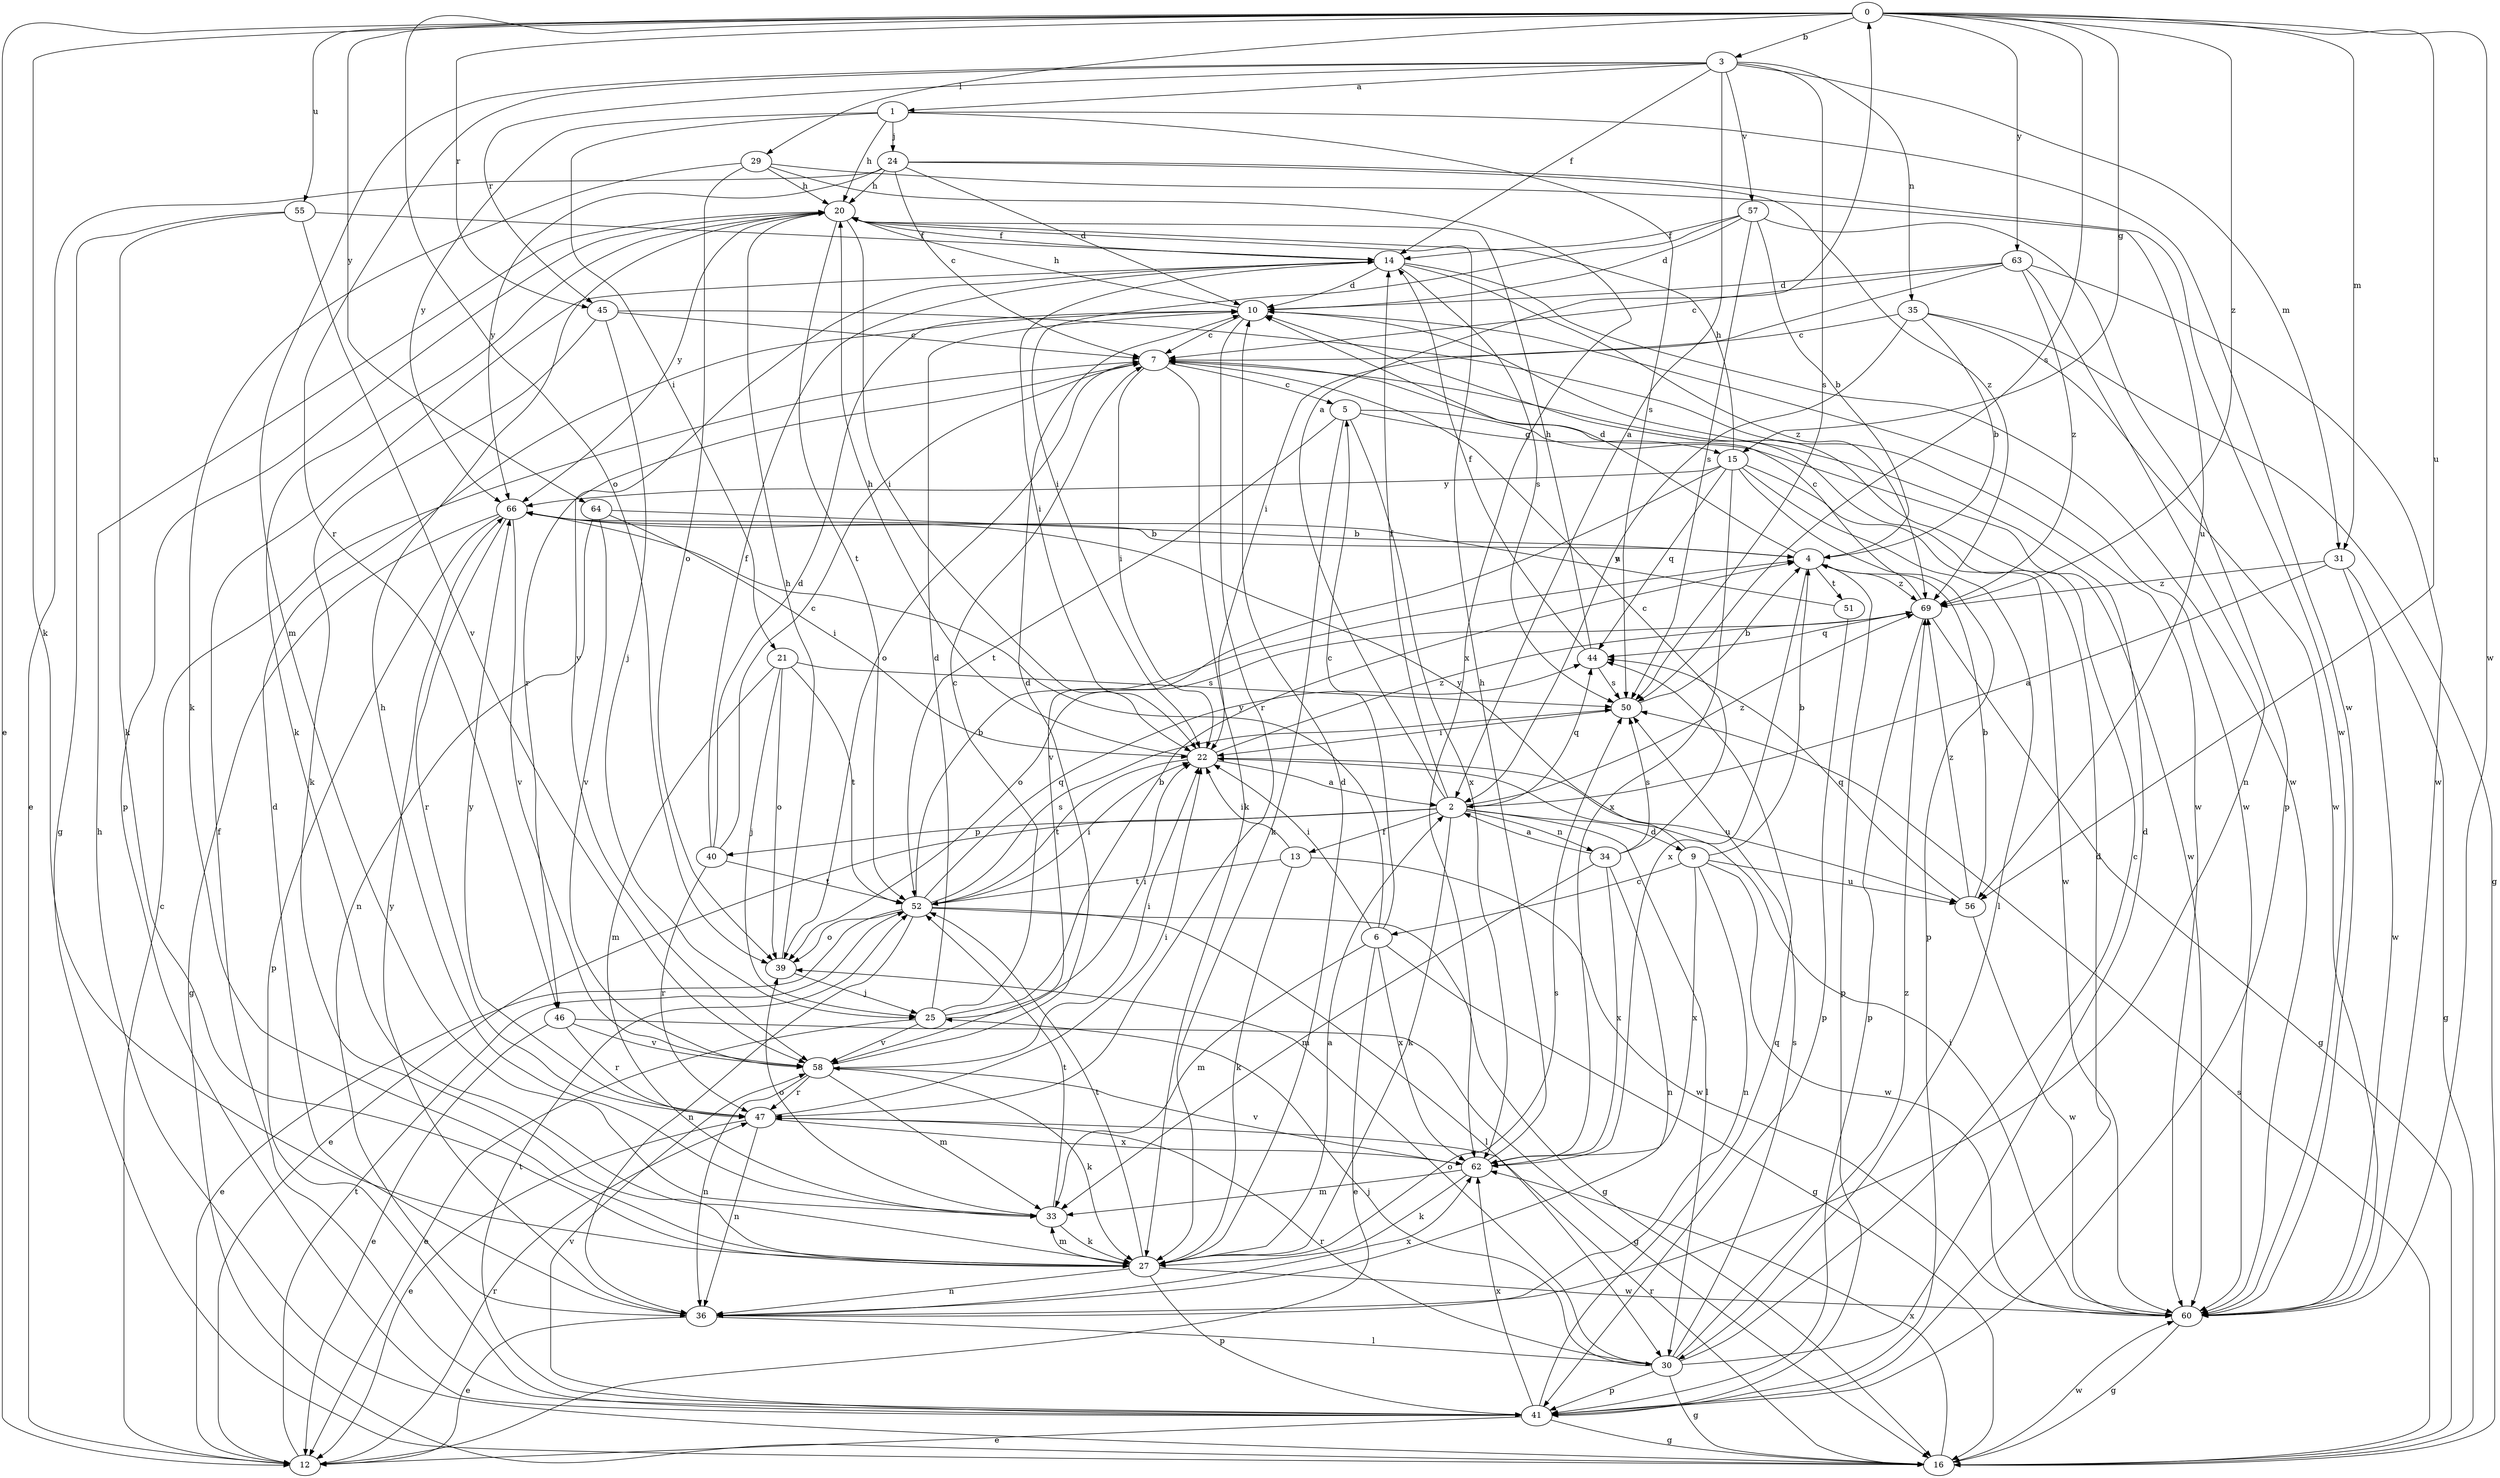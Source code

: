 strict digraph  {
0;
1;
2;
3;
4;
5;
6;
7;
9;
10;
12;
13;
14;
15;
16;
20;
21;
22;
24;
25;
27;
29;
30;
31;
33;
34;
35;
36;
39;
40;
41;
44;
45;
46;
47;
50;
51;
52;
55;
56;
57;
58;
60;
62;
63;
64;
66;
69;
0 -> 3  [label=b];
0 -> 12  [label=e];
0 -> 15  [label=g];
0 -> 27  [label=k];
0 -> 29  [label=l];
0 -> 31  [label=m];
0 -> 39  [label=o];
0 -> 45  [label=r];
0 -> 50  [label=s];
0 -> 55  [label=u];
0 -> 56  [label=u];
0 -> 60  [label=w];
0 -> 63  [label=y];
0 -> 64  [label=y];
0 -> 69  [label=z];
1 -> 20  [label=h];
1 -> 21  [label=i];
1 -> 24  [label=j];
1 -> 50  [label=s];
1 -> 60  [label=w];
1 -> 66  [label=y];
2 -> 0  [label=a];
2 -> 9  [label=d];
2 -> 12  [label=e];
2 -> 13  [label=f];
2 -> 14  [label=f];
2 -> 27  [label=k];
2 -> 30  [label=l];
2 -> 34  [label=n];
2 -> 40  [label=p];
2 -> 44  [label=q];
2 -> 69  [label=z];
3 -> 1  [label=a];
3 -> 2  [label=a];
3 -> 14  [label=f];
3 -> 31  [label=m];
3 -> 33  [label=m];
3 -> 35  [label=n];
3 -> 45  [label=r];
3 -> 46  [label=r];
3 -> 50  [label=s];
3 -> 57  [label=v];
4 -> 10  [label=d];
4 -> 41  [label=p];
4 -> 51  [label=t];
4 -> 62  [label=x];
4 -> 69  [label=z];
5 -> 15  [label=g];
5 -> 27  [label=k];
5 -> 52  [label=t];
5 -> 60  [label=w];
5 -> 62  [label=x];
6 -> 5  [label=c];
6 -> 12  [label=e];
6 -> 16  [label=g];
6 -> 22  [label=i];
6 -> 33  [label=m];
6 -> 62  [label=x];
6 -> 66  [label=y];
7 -> 5  [label=c];
7 -> 22  [label=i];
7 -> 27  [label=k];
7 -> 39  [label=o];
7 -> 46  [label=r];
9 -> 4  [label=b];
9 -> 6  [label=c];
9 -> 36  [label=n];
9 -> 56  [label=u];
9 -> 60  [label=w];
9 -> 62  [label=x];
9 -> 66  [label=y];
10 -> 7  [label=c];
10 -> 20  [label=h];
10 -> 47  [label=r];
10 -> 60  [label=w];
12 -> 7  [label=c];
12 -> 47  [label=r];
12 -> 52  [label=t];
13 -> 22  [label=i];
13 -> 27  [label=k];
13 -> 52  [label=t];
13 -> 60  [label=w];
14 -> 10  [label=d];
14 -> 22  [label=i];
14 -> 50  [label=s];
14 -> 58  [label=v];
14 -> 60  [label=w];
14 -> 69  [label=z];
15 -> 20  [label=h];
15 -> 30  [label=l];
15 -> 41  [label=p];
15 -> 44  [label=q];
15 -> 58  [label=v];
15 -> 60  [label=w];
15 -> 62  [label=x];
15 -> 66  [label=y];
16 -> 20  [label=h];
16 -> 47  [label=r];
16 -> 50  [label=s];
16 -> 60  [label=w];
16 -> 62  [label=x];
20 -> 14  [label=f];
20 -> 22  [label=i];
20 -> 27  [label=k];
20 -> 41  [label=p];
20 -> 52  [label=t];
20 -> 66  [label=y];
21 -> 25  [label=j];
21 -> 33  [label=m];
21 -> 39  [label=o];
21 -> 50  [label=s];
21 -> 52  [label=t];
22 -> 2  [label=a];
22 -> 20  [label=h];
22 -> 52  [label=t];
22 -> 56  [label=u];
22 -> 69  [label=z];
24 -> 7  [label=c];
24 -> 10  [label=d];
24 -> 12  [label=e];
24 -> 20  [label=h];
24 -> 60  [label=w];
24 -> 66  [label=y];
24 -> 69  [label=z];
25 -> 4  [label=b];
25 -> 7  [label=c];
25 -> 10  [label=d];
25 -> 12  [label=e];
25 -> 22  [label=i];
25 -> 58  [label=v];
27 -> 2  [label=a];
27 -> 10  [label=d];
27 -> 33  [label=m];
27 -> 36  [label=n];
27 -> 41  [label=p];
27 -> 50  [label=s];
27 -> 52  [label=t];
27 -> 60  [label=w];
29 -> 20  [label=h];
29 -> 27  [label=k];
29 -> 39  [label=o];
29 -> 56  [label=u];
29 -> 62  [label=x];
30 -> 7  [label=c];
30 -> 10  [label=d];
30 -> 16  [label=g];
30 -> 25  [label=j];
30 -> 39  [label=o];
30 -> 41  [label=p];
30 -> 47  [label=r];
30 -> 50  [label=s];
30 -> 69  [label=z];
31 -> 2  [label=a];
31 -> 16  [label=g];
31 -> 60  [label=w];
31 -> 69  [label=z];
33 -> 20  [label=h];
33 -> 27  [label=k];
33 -> 39  [label=o];
33 -> 52  [label=t];
34 -> 2  [label=a];
34 -> 7  [label=c];
34 -> 33  [label=m];
34 -> 36  [label=n];
34 -> 50  [label=s];
34 -> 62  [label=x];
35 -> 2  [label=a];
35 -> 4  [label=b];
35 -> 7  [label=c];
35 -> 16  [label=g];
35 -> 60  [label=w];
36 -> 10  [label=d];
36 -> 12  [label=e];
36 -> 30  [label=l];
36 -> 62  [label=x];
36 -> 66  [label=y];
39 -> 20  [label=h];
39 -> 25  [label=j];
40 -> 7  [label=c];
40 -> 10  [label=d];
40 -> 14  [label=f];
40 -> 47  [label=r];
40 -> 52  [label=t];
41 -> 10  [label=d];
41 -> 12  [label=e];
41 -> 14  [label=f];
41 -> 16  [label=g];
41 -> 44  [label=q];
41 -> 52  [label=t];
41 -> 58  [label=v];
41 -> 62  [label=x];
44 -> 14  [label=f];
44 -> 20  [label=h];
44 -> 50  [label=s];
45 -> 7  [label=c];
45 -> 25  [label=j];
45 -> 27  [label=k];
45 -> 60  [label=w];
46 -> 12  [label=e];
46 -> 16  [label=g];
46 -> 47  [label=r];
46 -> 58  [label=v];
47 -> 12  [label=e];
47 -> 22  [label=i];
47 -> 36  [label=n];
47 -> 62  [label=x];
47 -> 66  [label=y];
50 -> 4  [label=b];
50 -> 22  [label=i];
51 -> 41  [label=p];
51 -> 66  [label=y];
52 -> 4  [label=b];
52 -> 12  [label=e];
52 -> 16  [label=g];
52 -> 22  [label=i];
52 -> 30  [label=l];
52 -> 36  [label=n];
52 -> 39  [label=o];
52 -> 44  [label=q];
52 -> 50  [label=s];
55 -> 14  [label=f];
55 -> 16  [label=g];
55 -> 27  [label=k];
55 -> 58  [label=v];
56 -> 4  [label=b];
56 -> 44  [label=q];
56 -> 60  [label=w];
56 -> 69  [label=z];
57 -> 4  [label=b];
57 -> 10  [label=d];
57 -> 14  [label=f];
57 -> 22  [label=i];
57 -> 41  [label=p];
57 -> 50  [label=s];
58 -> 10  [label=d];
58 -> 22  [label=i];
58 -> 27  [label=k];
58 -> 33  [label=m];
58 -> 36  [label=n];
58 -> 47  [label=r];
60 -> 16  [label=g];
60 -> 22  [label=i];
62 -> 20  [label=h];
62 -> 27  [label=k];
62 -> 33  [label=m];
62 -> 58  [label=v];
63 -> 7  [label=c];
63 -> 10  [label=d];
63 -> 22  [label=i];
63 -> 36  [label=n];
63 -> 60  [label=w];
63 -> 69  [label=z];
64 -> 4  [label=b];
64 -> 22  [label=i];
64 -> 36  [label=n];
64 -> 58  [label=v];
66 -> 4  [label=b];
66 -> 16  [label=g];
66 -> 41  [label=p];
66 -> 47  [label=r];
66 -> 58  [label=v];
69 -> 7  [label=c];
69 -> 16  [label=g];
69 -> 39  [label=o];
69 -> 41  [label=p];
69 -> 44  [label=q];
}
